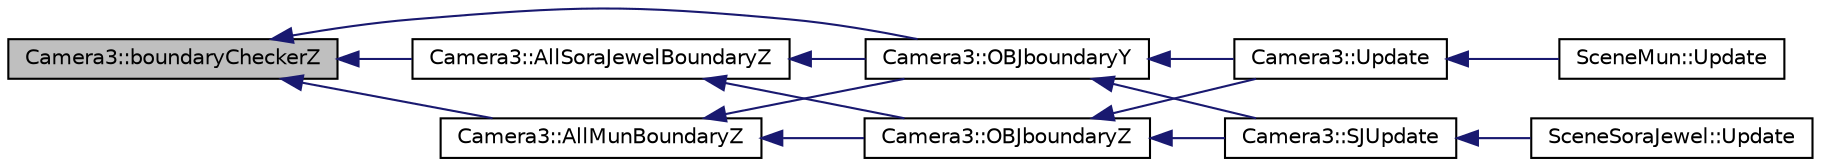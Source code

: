 digraph "Camera3::boundaryCheckerZ"
{
  bgcolor="transparent";
  edge [fontname="Helvetica",fontsize="10",labelfontname="Helvetica",labelfontsize="10"];
  node [fontname="Helvetica",fontsize="10",shape=record];
  rankdir="LR";
  Node1 [label="Camera3::boundaryCheckerZ",height=0.2,width=0.4,color="black", fillcolor="grey75", style="filled", fontcolor="black"];
  Node1 -> Node2 [dir="back",color="midnightblue",fontsize="10",style="solid",fontname="Helvetica"];
  Node2 [label="Camera3::AllMunBoundaryZ",height=0.2,width=0.4,color="black",URL="$classCamera3.html#a101dfa0d89e28196116fdc240cfac418",tooltip="Camera3 AllMunBoundaryZ function. "];
  Node2 -> Node3 [dir="back",color="midnightblue",fontsize="10",style="solid",fontname="Helvetica"];
  Node3 [label="Camera3::OBJboundaryY",height=0.2,width=0.4,color="black",URL="$classCamera3.html#ac2263d661658db8abcb97df54cb09c16",tooltip="Camera3 OBJboundaryY function. "];
  Node3 -> Node4 [dir="back",color="midnightblue",fontsize="10",style="solid",fontname="Helvetica"];
  Node4 [label="Camera3::Update",height=0.2,width=0.4,color="black",URL="$classCamera3.html#a1325eb6c97194791fb8da473e2560add",tooltip="Camera3 Update function. "];
  Node4 -> Node5 [dir="back",color="midnightblue",fontsize="10",style="solid",fontname="Helvetica"];
  Node5 [label="SceneMun::Update",height=0.2,width=0.4,color="black",URL="$classSceneMun.html#ac31a057e66f46bb4d9a7b3fb1c2cfbb9",tooltip="SceneMun main update Function. "];
  Node3 -> Node6 [dir="back",color="midnightblue",fontsize="10",style="solid",fontname="Helvetica"];
  Node6 [label="Camera3::SJUpdate",height=0.2,width=0.4,color="black",URL="$classCamera3.html#a9b14833d93a40442a53edf635837045c",tooltip="Camera3 SJUpdate funcion. "];
  Node6 -> Node7 [dir="back",color="midnightblue",fontsize="10",style="solid",fontname="Helvetica"];
  Node7 [label="SceneSoraJewel::Update",height=0.2,width=0.4,color="black",URL="$classSceneSoraJewel.html#a581a47998e6133291289306656463cb6",tooltip="This function is constantly running to update the scene such as animation and game logics..."];
  Node2 -> Node8 [dir="back",color="midnightblue",fontsize="10",style="solid",fontname="Helvetica"];
  Node8 [label="Camera3::OBJboundaryZ",height=0.2,width=0.4,color="black",URL="$classCamera3.html#aa26ef7e7f4b7f981404cb3e8ba6d29cc",tooltip="Camera3 OBJboundaryZ function. "];
  Node8 -> Node4 [dir="back",color="midnightblue",fontsize="10",style="solid",fontname="Helvetica"];
  Node8 -> Node6 [dir="back",color="midnightblue",fontsize="10",style="solid",fontname="Helvetica"];
  Node1 -> Node9 [dir="back",color="midnightblue",fontsize="10",style="solid",fontname="Helvetica"];
  Node9 [label="Camera3::AllSoraJewelBoundaryZ",height=0.2,width=0.4,color="black",URL="$classCamera3.html#a62cd60c19e1bab7d201ff93bd23cca25",tooltip="Camera3 AllSoraJewelBoundaryZ function. "];
  Node9 -> Node3 [dir="back",color="midnightblue",fontsize="10",style="solid",fontname="Helvetica"];
  Node9 -> Node8 [dir="back",color="midnightblue",fontsize="10",style="solid",fontname="Helvetica"];
  Node1 -> Node3 [dir="back",color="midnightblue",fontsize="10",style="solid",fontname="Helvetica"];
}
